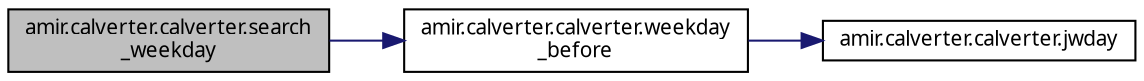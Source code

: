 digraph "amir.calverter.calverter.search_weekday"
{
 // LATEX_PDF_SIZE
  edge [fontname="FreeSans.ttf",fontsize="10",labelfontname="FreeSans.ttf",labelfontsize="10"];
  node [fontname="FreeSans.ttf",fontsize="10",shape=record];
  rankdir="LR";
  Node1 [label="amir.calverter.calverter.search\l_weekday",height=0.2,width=0.4,color="black", fillcolor="grey75", style="filled", fontcolor="black",tooltip=" "];
  Node1 -> Node2 [color="midnightblue",fontsize="10",style="solid",fontname="FreeSans.ttf"];
  Node2 [label="amir.calverter.calverter.weekday\l_before",height=0.2,width=0.4,color="black", fillcolor="white", style="filled",URL="$classamir_1_1calverter_1_1calverter.html#a0f3f130fc9b7a5e43aeab4742d109473",tooltip=" "];
  Node2 -> Node3 [color="midnightblue",fontsize="10",style="solid",fontname="FreeSans.ttf"];
  Node3 [label="amir.calverter.calverter.jwday",height=0.2,width=0.4,color="black", fillcolor="white", style="filled",URL="$classamir_1_1calverter_1_1calverter.html#aaf69af6de7625dd32a64244126d868ed",tooltip=" "];
}
